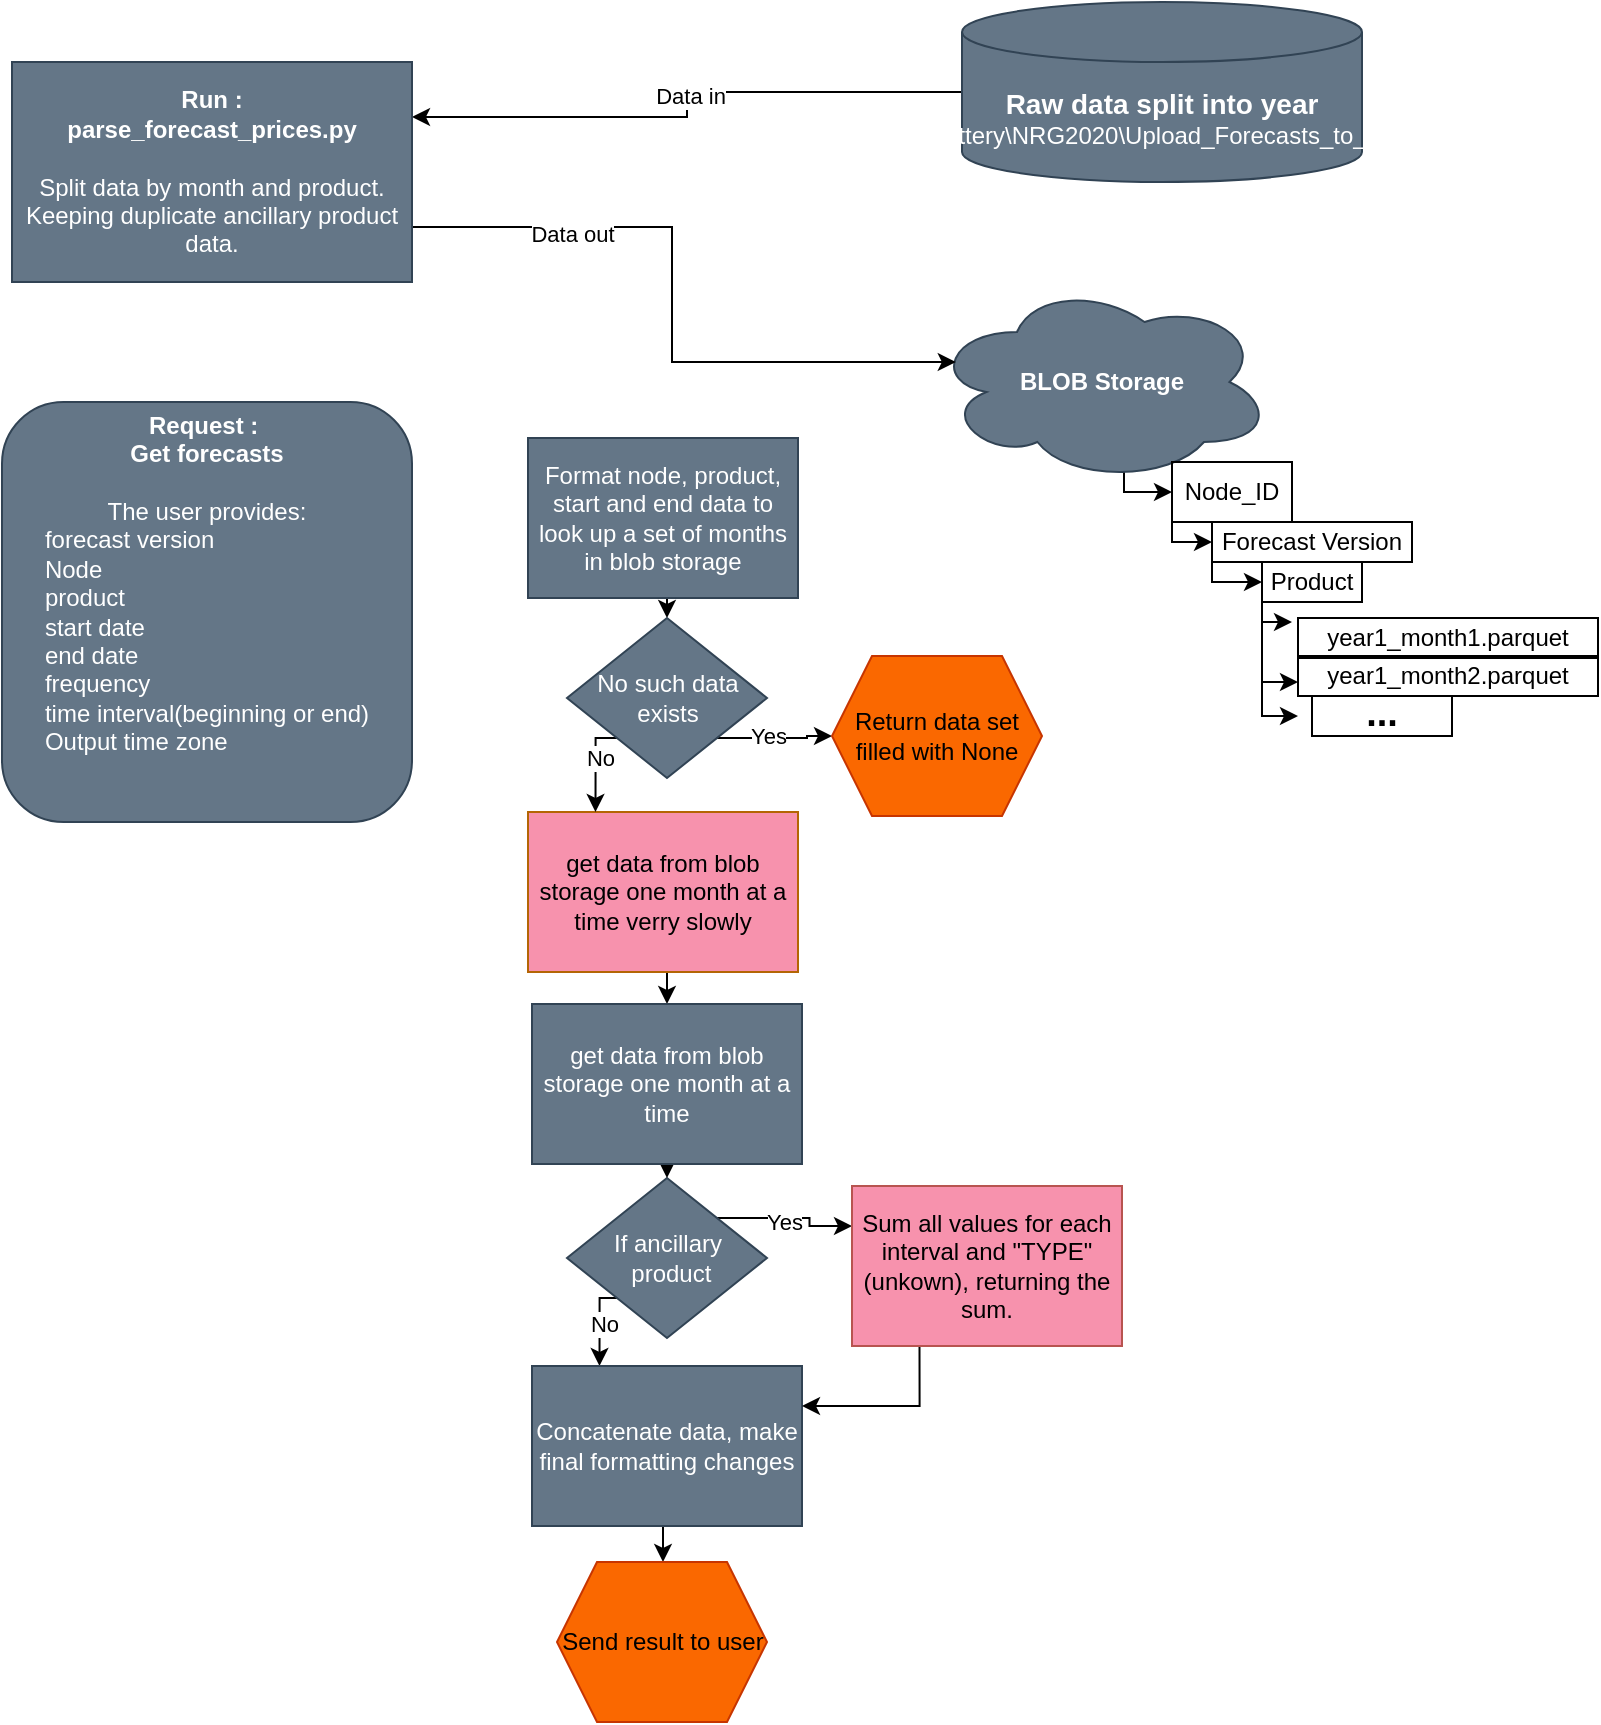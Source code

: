 <mxfile version="21.6.2" type="github" pages="2">
  <diagram name="Page-1" id="mSkrQCTb6mMFP0I92MH9">
    <mxGraphModel dx="1757" dy="1139" grid="1" gridSize="10" guides="1" tooltips="1" connect="1" arrows="1" fold="1" page="1" pageScale="1" pageWidth="850" pageHeight="1100" math="0" shadow="0">
      <root>
        <mxCell id="0" />
        <mxCell id="1" parent="0" />
        <mxCell id="k18f-LrCEGzRWncHFNrR-19" style="edgeStyle=orthogonalEdgeStyle;rounded=0;orthogonalLoop=1;jettySize=auto;html=1;exitX=0;exitY=0.5;exitDx=0;exitDy=0;exitPerimeter=0;entryX=0;entryY=0.75;entryDx=0;entryDy=0;" edge="1" parent="1" source="k18f-LrCEGzRWncHFNrR-2" target="k18f-LrCEGzRWncHFNrR-16">
          <mxGeometry relative="1" as="geometry" />
        </mxCell>
        <mxCell id="k18f-LrCEGzRWncHFNrR-23" value="Data in" style="edgeLabel;html=1;align=center;verticalAlign=middle;resizable=0;points=[];" vertex="1" connectable="0" parent="k18f-LrCEGzRWncHFNrR-19">
          <mxGeometry x="-0.029" y="1" relative="1" as="geometry">
            <mxPoint as="offset" />
          </mxGeometry>
        </mxCell>
        <mxCell id="k18f-LrCEGzRWncHFNrR-2" value="&lt;font style=&quot;font-size: 14px;&quot;&gt;&lt;b&gt;Raw data split into year&lt;/b&gt;&lt;/font&gt;&lt;br&gt;\\ds01\Battery\NRG2020\Upload_Forecasts_to_Traverse" style="shape=cylinder3;whiteSpace=wrap;html=1;boundedLbl=1;backgroundOutline=1;size=15;fillColor=#647687;fontColor=#ffffff;strokeColor=#314354;" vertex="1" parent="1">
          <mxGeometry x="515" y="190" width="200" height="90" as="geometry" />
        </mxCell>
        <mxCell id="k18f-LrCEGzRWncHFNrR-7" style="edgeStyle=orthogonalEdgeStyle;rounded=0;orthogonalLoop=1;jettySize=auto;html=1;exitX=0.55;exitY=0.95;exitDx=0;exitDy=0;exitPerimeter=0;entryX=0;entryY=0.5;entryDx=0;entryDy=0;strokeColor=#000000;" edge="1" parent="1" source="k18f-LrCEGzRWncHFNrR-5" target="k18f-LrCEGzRWncHFNrR-6">
          <mxGeometry relative="1" as="geometry">
            <Array as="points">
              <mxPoint x="596" y="435" />
            </Array>
          </mxGeometry>
        </mxCell>
        <mxCell id="k18f-LrCEGzRWncHFNrR-5" value="&lt;b&gt;BLOB Storage&lt;/b&gt;" style="ellipse;shape=cloud;whiteSpace=wrap;html=1;fillColor=#647687;fontColor=#ffffff;strokeColor=#314354;" vertex="1" parent="1">
          <mxGeometry x="500" y="330" width="170" height="100" as="geometry" />
        </mxCell>
        <mxCell id="k18f-LrCEGzRWncHFNrR-12" style="edgeStyle=orthogonalEdgeStyle;rounded=0;orthogonalLoop=1;jettySize=auto;html=1;exitX=0;exitY=1;exitDx=0;exitDy=0;entryX=0;entryY=0.5;entryDx=0;entryDy=0;strokeColor=#000000;" edge="1" parent="1" source="k18f-LrCEGzRWncHFNrR-6" target="k18f-LrCEGzRWncHFNrR-8">
          <mxGeometry relative="1" as="geometry">
            <Array as="points">
              <mxPoint x="620" y="460" />
            </Array>
          </mxGeometry>
        </mxCell>
        <mxCell id="k18f-LrCEGzRWncHFNrR-6" value="Node_ID" style="text;html=1;strokeColor=#000000;fillColor=none;align=center;verticalAlign=middle;whiteSpace=wrap;rounded=0;" vertex="1" parent="1">
          <mxGeometry x="620" y="420" width="60" height="30" as="geometry" />
        </mxCell>
        <mxCell id="k18f-LrCEGzRWncHFNrR-14" style="edgeStyle=orthogonalEdgeStyle;rounded=0;orthogonalLoop=1;jettySize=auto;html=1;exitX=0;exitY=1;exitDx=0;exitDy=0;entryX=0;entryY=0.5;entryDx=0;entryDy=0;strokeColor=#000000;" edge="1" parent="1" source="k18f-LrCEGzRWncHFNrR-8" target="k18f-LrCEGzRWncHFNrR-9">
          <mxGeometry relative="1" as="geometry">
            <Array as="points">
              <mxPoint x="640" y="480" />
            </Array>
          </mxGeometry>
        </mxCell>
        <mxCell id="k18f-LrCEGzRWncHFNrR-8" value="Forecast Version" style="text;html=1;strokeColor=#000000;fillColor=none;align=center;verticalAlign=middle;whiteSpace=wrap;rounded=0;" vertex="1" parent="1">
          <mxGeometry x="640" y="450" width="100" height="20" as="geometry" />
        </mxCell>
        <mxCell id="k18f-LrCEGzRWncHFNrR-15" style="edgeStyle=orthogonalEdgeStyle;rounded=0;orthogonalLoop=1;jettySize=auto;html=1;exitX=0;exitY=1;exitDx=0;exitDy=0;strokeColor=#000000;" edge="1" parent="1" source="k18f-LrCEGzRWncHFNrR-9">
          <mxGeometry relative="1" as="geometry">
            <mxPoint x="680" y="500" as="targetPoint" />
            <Array as="points">
              <mxPoint x="665" y="500" />
            </Array>
          </mxGeometry>
        </mxCell>
        <mxCell id="k18f-LrCEGzRWncHFNrR-9" value="Product" style="text;html=1;strokeColor=#000000;fillColor=none;align=center;verticalAlign=middle;whiteSpace=wrap;rounded=0;" vertex="1" parent="1">
          <mxGeometry x="665" y="470" width="50" height="20" as="geometry" />
        </mxCell>
        <mxCell id="k18f-LrCEGzRWncHFNrR-10" value="year1_month2.parquet" style="text;html=1;strokeColor=#000000;fillColor=none;align=center;verticalAlign=middle;whiteSpace=wrap;rounded=0;" vertex="1" parent="1">
          <mxGeometry x="683" y="517" width="150" height="20" as="geometry" />
        </mxCell>
        <mxCell id="k18f-LrCEGzRWncHFNrR-20" style="edgeStyle=orthogonalEdgeStyle;rounded=0;orthogonalLoop=1;jettySize=auto;html=1;exitX=0;exitY=0.25;exitDx=0;exitDy=0;entryX=0.07;entryY=0.4;entryDx=0;entryDy=0;entryPerimeter=0;" edge="1" parent="1" source="k18f-LrCEGzRWncHFNrR-16" target="k18f-LrCEGzRWncHFNrR-5">
          <mxGeometry relative="1" as="geometry" />
        </mxCell>
        <mxCell id="k18f-LrCEGzRWncHFNrR-24" value="Data out" style="edgeLabel;html=1;align=center;verticalAlign=middle;resizable=0;points=[];" vertex="1" connectable="0" parent="k18f-LrCEGzRWncHFNrR-20">
          <mxGeometry x="-0.531" y="-3" relative="1" as="geometry">
            <mxPoint as="offset" />
          </mxGeometry>
        </mxCell>
        <mxCell id="k18f-LrCEGzRWncHFNrR-16" value="&lt;div&gt;&lt;b&gt;Run :&lt;/b&gt;&lt;/div&gt;&lt;div&gt;&lt;b&gt;parse_forecast_prices.py&lt;/b&gt;&lt;/div&gt;&lt;div&gt;&lt;b&gt;&lt;br&gt;&lt;/b&gt;&lt;/div&gt;&lt;div&gt;Split data by month and product. Keeping duplicate ancillary product data.&lt;/div&gt;" style="rounded=0;whiteSpace=wrap;html=1;direction=west;fontStyle=0;fillColor=#647687;fontColor=#ffffff;strokeColor=#314354;" vertex="1" parent="1">
          <mxGeometry x="40" y="220" width="200" height="110" as="geometry" />
        </mxCell>
        <mxCell id="k18f-LrCEGzRWncHFNrR-57" style="edgeStyle=orthogonalEdgeStyle;rounded=0;orthogonalLoop=1;jettySize=auto;html=1;exitX=1;exitY=0;exitDx=0;exitDy=0;entryX=0;entryY=0.25;entryDx=0;entryDy=0;" edge="1" parent="1" source="k18f-LrCEGzRWncHFNrR-18" target="k18f-LrCEGzRWncHFNrR-39">
          <mxGeometry relative="1" as="geometry" />
        </mxCell>
        <mxCell id="k18f-LrCEGzRWncHFNrR-58" value="Yes" style="edgeLabel;html=1;align=center;verticalAlign=middle;resizable=0;points=[];" vertex="1" connectable="0" parent="k18f-LrCEGzRWncHFNrR-57">
          <mxGeometry x="-0.632" y="2" relative="1" as="geometry">
            <mxPoint x="20" y="4" as="offset" />
          </mxGeometry>
        </mxCell>
        <mxCell id="k18f-LrCEGzRWncHFNrR-60" style="edgeStyle=orthogonalEdgeStyle;rounded=0;orthogonalLoop=1;jettySize=auto;html=1;exitX=0;exitY=1;exitDx=0;exitDy=0;entryX=0.25;entryY=0;entryDx=0;entryDy=0;" edge="1" parent="1" source="k18f-LrCEGzRWncHFNrR-18" target="k18f-LrCEGzRWncHFNrR-36">
          <mxGeometry relative="1" as="geometry" />
        </mxCell>
        <mxCell id="k18f-LrCEGzRWncHFNrR-61" value="No" style="edgeLabel;html=1;align=center;verticalAlign=middle;resizable=0;points=[];" vertex="1" connectable="0" parent="k18f-LrCEGzRWncHFNrR-60">
          <mxGeometry x="0.007" y="2" relative="1" as="geometry">
            <mxPoint as="offset" />
          </mxGeometry>
        </mxCell>
        <mxCell id="k18f-LrCEGzRWncHFNrR-18" value="&lt;div&gt;If ancillary&lt;/div&gt;&lt;div&gt;&amp;nbsp;product&lt;/div&gt;" style="rhombus;whiteSpace=wrap;html=1;fillColor=#647687;fontColor=#ffffff;strokeColor=#314354;" vertex="1" parent="1">
          <mxGeometry x="317.5" y="778" width="100" height="80" as="geometry" />
        </mxCell>
        <mxCell id="k18f-LrCEGzRWncHFNrR-27" value="&lt;div&gt;&lt;b&gt;Request :&amp;nbsp;&lt;/b&gt;&lt;/div&gt;&lt;div&gt;&lt;b&gt;Get forecasts&lt;br&gt;&lt;/b&gt;&lt;/div&gt;&lt;div&gt;&lt;b&gt;&lt;br&gt;&lt;/b&gt;&lt;/div&gt;&lt;div align=&quot;center&quot;&gt;The user provides:&lt;/div&gt;&lt;div align=&quot;left&quot;&gt;forecast version&lt;/div&gt;&lt;div align=&quot;left&quot;&gt;Node&lt;/div&gt;&lt;div align=&quot;left&quot;&gt;product&lt;/div&gt;&lt;div align=&quot;left&quot;&gt;start date&lt;/div&gt;&lt;div align=&quot;left&quot;&gt;end date&lt;/div&gt;&lt;div align=&quot;left&quot;&gt;frequency&lt;br&gt;&lt;/div&gt;&lt;div align=&quot;left&quot;&gt;time interval(beginning or end)&lt;/div&gt;&lt;div align=&quot;left&quot;&gt;Output time zone&lt;br&gt;&lt;/div&gt;&lt;div&gt;&lt;br&gt;&lt;br&gt;&lt;/div&gt;" style="rounded=1;whiteSpace=wrap;html=1;fillColor=#647687;fontColor=#ffffff;strokeColor=#314354;" vertex="1" parent="1">
          <mxGeometry x="35" y="390" width="205" height="210" as="geometry" />
        </mxCell>
        <mxCell id="k18f-LrCEGzRWncHFNrR-49" style="edgeStyle=orthogonalEdgeStyle;rounded=0;orthogonalLoop=1;jettySize=auto;html=1;exitX=0.5;exitY=1;exitDx=0;exitDy=0;entryX=0.5;entryY=0;entryDx=0;entryDy=0;" edge="1" parent="1" source="k18f-LrCEGzRWncHFNrR-28" target="k18f-LrCEGzRWncHFNrR-37">
          <mxGeometry relative="1" as="geometry" />
        </mxCell>
        <mxCell id="k18f-LrCEGzRWncHFNrR-28" value="&lt;div&gt;Format node, product, start and end data to look up a set of months in blob storage&lt;/div&gt;" style="rounded=0;whiteSpace=wrap;html=1;fillColor=#647687;fontColor=#ffffff;strokeColor=#314354;" vertex="1" parent="1">
          <mxGeometry x="298" y="408" width="135" height="80" as="geometry" />
        </mxCell>
        <mxCell id="k18f-LrCEGzRWncHFNrR-29" value="year1_month1.parquet" style="text;html=1;strokeColor=#000000;fillColor=none;align=center;verticalAlign=middle;whiteSpace=wrap;rounded=0;" vertex="1" parent="1">
          <mxGeometry x="683" y="498" width="150" height="20" as="geometry" />
        </mxCell>
        <mxCell id="k18f-LrCEGzRWncHFNrR-30" value="&lt;p style=&quot;line-height: 140%; font-size: 13px;&quot;&gt;&lt;font size=&quot;1&quot;&gt;&lt;b style=&quot;font-size: 19px;&quot;&gt;...&lt;/b&gt;&lt;/font&gt;&lt;/p&gt;" style="text;html=1;strokeColor=#000000;fillColor=none;align=center;verticalAlign=middle;whiteSpace=wrap;rounded=0;" vertex="1" parent="1">
          <mxGeometry x="690" y="537" width="70" height="20" as="geometry" />
        </mxCell>
        <mxCell id="k18f-LrCEGzRWncHFNrR-31" style="edgeStyle=orthogonalEdgeStyle;rounded=0;orthogonalLoop=1;jettySize=auto;html=1;exitX=0;exitY=1;exitDx=0;exitDy=0;strokeColor=#000000;" edge="1" parent="1" target="k18f-LrCEGzRWncHFNrR-10">
          <mxGeometry relative="1" as="geometry">
            <mxPoint x="683" y="528" as="targetPoint" />
            <mxPoint x="665" y="490" as="sourcePoint" />
            <Array as="points">
              <mxPoint x="665" y="530" />
            </Array>
          </mxGeometry>
        </mxCell>
        <mxCell id="k18f-LrCEGzRWncHFNrR-32" style="edgeStyle=orthogonalEdgeStyle;rounded=0;orthogonalLoop=1;jettySize=auto;html=1;exitX=0;exitY=1;exitDx=0;exitDy=0;strokeColor=#000000;" edge="1" parent="1">
          <mxGeometry relative="1" as="geometry">
            <mxPoint x="683" y="547" as="targetPoint" />
            <mxPoint x="665" y="507" as="sourcePoint" />
            <Array as="points">
              <mxPoint x="665" y="547" />
            </Array>
          </mxGeometry>
        </mxCell>
        <mxCell id="k18f-LrCEGzRWncHFNrR-52" style="edgeStyle=orthogonalEdgeStyle;rounded=0;orthogonalLoop=1;jettySize=auto;html=1;exitX=0.5;exitY=1;exitDx=0;exitDy=0;entryX=0.5;entryY=0;entryDx=0;entryDy=0;" edge="1" parent="1" source="k18f-LrCEGzRWncHFNrR-33" target="k18f-LrCEGzRWncHFNrR-34">
          <mxGeometry relative="1" as="geometry" />
        </mxCell>
        <mxCell id="k18f-LrCEGzRWncHFNrR-33" value="get data from blob storage one month at a time verry slowly" style="rounded=0;whiteSpace=wrap;html=1;fillColor=#F792AD;strokeColor=#b46504;" vertex="1" parent="1">
          <mxGeometry x="298" y="595" width="135" height="80" as="geometry" />
        </mxCell>
        <mxCell id="k18f-LrCEGzRWncHFNrR-53" style="edgeStyle=orthogonalEdgeStyle;rounded=0;orthogonalLoop=1;jettySize=auto;html=1;exitX=0.5;exitY=1;exitDx=0;exitDy=0;entryX=0.5;entryY=0;entryDx=0;entryDy=0;" edge="1" parent="1" source="k18f-LrCEGzRWncHFNrR-34" target="k18f-LrCEGzRWncHFNrR-18">
          <mxGeometry relative="1" as="geometry" />
        </mxCell>
        <mxCell id="k18f-LrCEGzRWncHFNrR-34" value="get data from blob storage one month at a time" style="rounded=0;whiteSpace=wrap;html=1;fillColor=#647687;fontColor=#ffffff;strokeColor=#314354;" vertex="1" parent="1">
          <mxGeometry x="300" y="691" width="135" height="80" as="geometry" />
        </mxCell>
        <mxCell id="k18f-LrCEGzRWncHFNrR-54" style="edgeStyle=orthogonalEdgeStyle;rounded=0;orthogonalLoop=1;jettySize=auto;html=1;exitX=0.5;exitY=1;exitDx=0;exitDy=0;entryX=0.5;entryY=0;entryDx=0;entryDy=0;" edge="1" parent="1" source="k18f-LrCEGzRWncHFNrR-36">
          <mxGeometry relative="1" as="geometry">
            <mxPoint x="365.5" y="970" as="targetPoint" />
          </mxGeometry>
        </mxCell>
        <mxCell id="k18f-LrCEGzRWncHFNrR-36" value="Concatenate data, make final formatting changes " style="rounded=0;whiteSpace=wrap;html=1;fillColor=#647687;fontColor=#ffffff;strokeColor=#314354;" vertex="1" parent="1">
          <mxGeometry x="300" y="872" width="135" height="80" as="geometry" />
        </mxCell>
        <mxCell id="k18f-LrCEGzRWncHFNrR-62" style="edgeStyle=orthogonalEdgeStyle;rounded=0;orthogonalLoop=1;jettySize=auto;html=1;exitX=0;exitY=1;exitDx=0;exitDy=0;entryX=0.25;entryY=0;entryDx=0;entryDy=0;" edge="1" parent="1" source="k18f-LrCEGzRWncHFNrR-37" target="k18f-LrCEGzRWncHFNrR-33">
          <mxGeometry relative="1" as="geometry" />
        </mxCell>
        <mxCell id="k18f-LrCEGzRWncHFNrR-63" value="No" style="edgeLabel;html=1;align=center;verticalAlign=middle;resizable=0;points=[];" vertex="1" connectable="0" parent="k18f-LrCEGzRWncHFNrR-62">
          <mxGeometry x="-0.132" y="2" relative="1" as="geometry">
            <mxPoint as="offset" />
          </mxGeometry>
        </mxCell>
        <mxCell id="k18f-LrCEGzRWncHFNrR-64" style="edgeStyle=orthogonalEdgeStyle;rounded=0;orthogonalLoop=1;jettySize=auto;html=1;exitX=1;exitY=1;exitDx=0;exitDy=0;entryX=0;entryY=0.5;entryDx=0;entryDy=0;" edge="1" parent="1" source="k18f-LrCEGzRWncHFNrR-37" target="k18f-LrCEGzRWncHFNrR-67">
          <mxGeometry relative="1" as="geometry">
            <mxPoint x="460.0" y="557" as="targetPoint" />
          </mxGeometry>
        </mxCell>
        <mxCell id="k18f-LrCEGzRWncHFNrR-65" value="Yes" style="edgeLabel;html=1;align=center;verticalAlign=middle;resizable=0;points=[];" vertex="1" connectable="0" parent="k18f-LrCEGzRWncHFNrR-64">
          <mxGeometry x="-0.144" y="1" relative="1" as="geometry">
            <mxPoint as="offset" />
          </mxGeometry>
        </mxCell>
        <mxCell id="k18f-LrCEGzRWncHFNrR-37" value="&lt;div&gt;No such data&lt;/div&gt;&lt;div&gt;exists&lt;br&gt;&lt;/div&gt;" style="rhombus;whiteSpace=wrap;html=1;fillColor=#647687;fontColor=#ffffff;strokeColor=#314354;" vertex="1" parent="1">
          <mxGeometry x="317.5" y="498" width="100" height="80" as="geometry" />
        </mxCell>
        <mxCell id="k18f-LrCEGzRWncHFNrR-55" style="edgeStyle=orthogonalEdgeStyle;rounded=0;orthogonalLoop=1;jettySize=auto;html=1;exitX=0.25;exitY=1;exitDx=0;exitDy=0;entryX=1;entryY=0.25;entryDx=0;entryDy=0;" edge="1" parent="1" source="k18f-LrCEGzRWncHFNrR-39" target="k18f-LrCEGzRWncHFNrR-36">
          <mxGeometry relative="1" as="geometry" />
        </mxCell>
        <mxCell id="k18f-LrCEGzRWncHFNrR-39" value="Sum all values for each interval and &quot;TYPE&quot;(unkown), returning the sum." style="rounded=0;whiteSpace=wrap;html=1;fillColor=#F792AD;strokeColor=#b85450;" vertex="1" parent="1">
          <mxGeometry x="460" y="782" width="135" height="80" as="geometry" />
        </mxCell>
        <mxCell id="k18f-LrCEGzRWncHFNrR-67" value="Return data set filled with None" style="shape=hexagon;perimeter=hexagonPerimeter2;whiteSpace=wrap;html=1;fixedSize=1;fillColor=#fa6800;fontColor=#000000;strokeColor=#C73500;" vertex="1" parent="1">
          <mxGeometry x="450" y="517" width="105" height="80" as="geometry" />
        </mxCell>
        <mxCell id="k18f-LrCEGzRWncHFNrR-68" value="Send result to user" style="shape=hexagon;perimeter=hexagonPerimeter2;whiteSpace=wrap;html=1;fixedSize=1;fillColor=#fa6800;fontColor=#000000;strokeColor=#C73500;" vertex="1" parent="1">
          <mxGeometry x="312.5" y="970" width="105" height="80" as="geometry" />
        </mxCell>
      </root>
    </mxGraphModel>
  </diagram>
  <diagram id="OKomPFiii6wmlkeBRDaD" name="Page-2">
    <mxGraphModel dx="1757" dy="1139" grid="1" gridSize="10" guides="1" tooltips="1" connect="1" arrows="1" fold="1" page="1" pageScale="1" pageWidth="850" pageHeight="1100" math="0" shadow="0">
      <root>
        <mxCell id="0" />
        <mxCell id="1" parent="0" />
      </root>
    </mxGraphModel>
  </diagram>
</mxfile>
